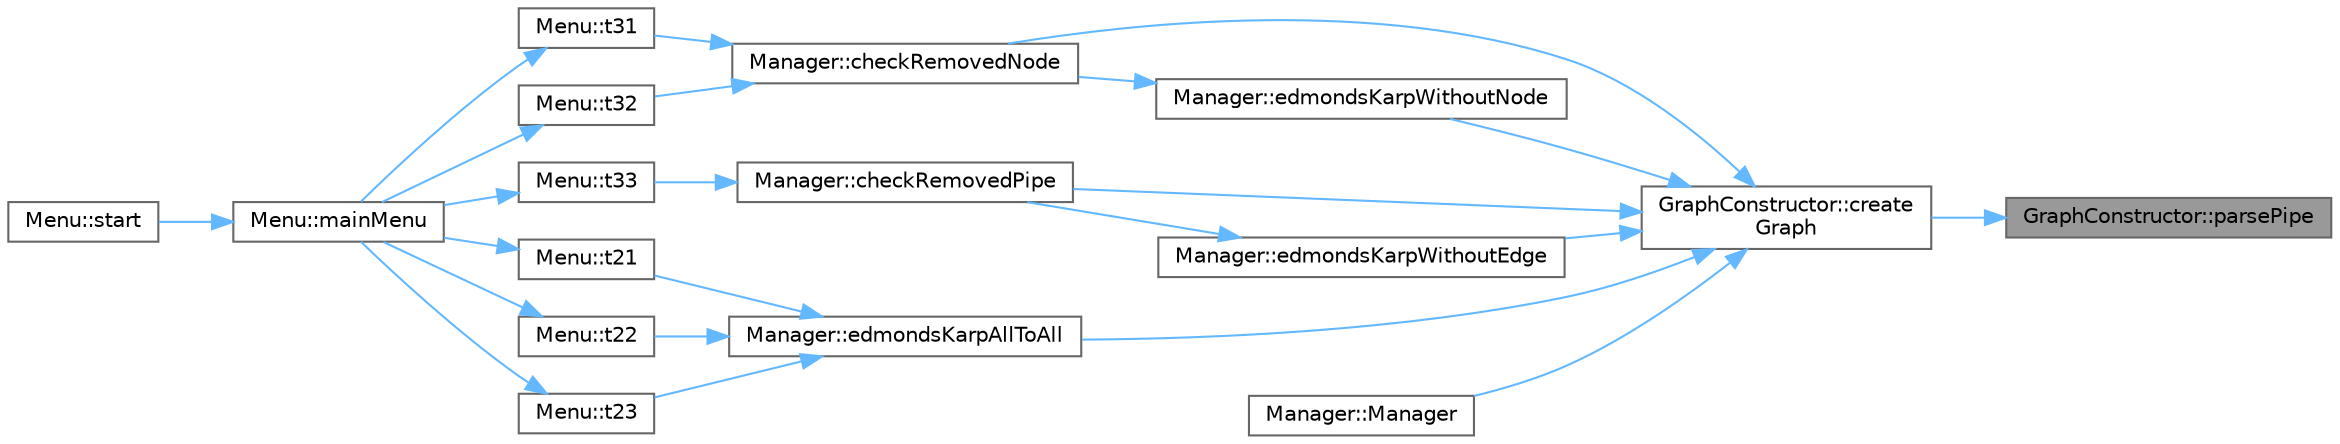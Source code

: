 digraph "GraphConstructor::parsePipe"
{
 // LATEX_PDF_SIZE
  bgcolor="transparent";
  edge [fontname=Helvetica,fontsize=10,labelfontname=Helvetica,labelfontsize=10];
  node [fontname=Helvetica,fontsize=10,shape=box,height=0.2,width=0.4];
  rankdir="RL";
  Node1 [label="GraphConstructor::parsePipe",height=0.2,width=0.4,color="gray40", fillcolor="grey60", style="filled", fontcolor="black",tooltip="Parses a line of input to extract pipe data."];
  Node1 -> Node2 [dir="back",color="steelblue1",style="solid"];
  Node2 [label="GraphConstructor::create\lGraph",height=0.2,width=0.4,color="grey40", fillcolor="white", style="filled",URL="$class_graph_constructor.html#adb7115eb34116290e3b6d4afdb39003a",tooltip="Creates a graph based on the provided data files."];
  Node2 -> Node3 [dir="back",color="steelblue1",style="solid"];
  Node3 [label="Manager::checkRemovedNode",height=0.2,width=0.4,color="grey40", fillcolor="white", style="filled",URL="$class_manager.html#a2b1826111fda5e45b53b4ebba9b617d9",tooltip="Checks the differences between the total edmonds karp and the edmonds karp with a deactivate node."];
  Node3 -> Node4 [dir="back",color="steelblue1",style="solid"];
  Node4 [label="Menu::t31",height=0.2,width=0.4,color="grey40", fillcolor="white", style="filled",URL="$class_menu.html#afcde54e3de0b594d5f0e28cf65f07cdb",tooltip="Performs task T3.1."];
  Node4 -> Node5 [dir="back",color="steelblue1",style="solid"];
  Node5 [label="Menu::mainMenu",height=0.2,width=0.4,color="grey40", fillcolor="white", style="filled",URL="$class_menu.html#aef9edee86d2ea460606361c92e061583",tooltip="Displays the main menu."];
  Node5 -> Node6 [dir="back",color="steelblue1",style="solid"];
  Node6 [label="Menu::start",height=0.2,width=0.4,color="grey40", fillcolor="white", style="filled",URL="$class_menu.html#ae1ec62e738dda7faaaec850bd0b58ffe",tooltip="Starts the menu system."];
  Node3 -> Node7 [dir="back",color="steelblue1",style="solid"];
  Node7 [label="Menu::t32",height=0.2,width=0.4,color="grey40", fillcolor="white", style="filled",URL="$class_menu.html#a8fa2ff0b65d80b58b1c11a83681ee46e",tooltip="Performs task T3.2."];
  Node7 -> Node5 [dir="back",color="steelblue1",style="solid"];
  Node2 -> Node8 [dir="back",color="steelblue1",style="solid"];
  Node8 [label="Manager::checkRemovedPipe",height=0.2,width=0.4,color="grey40", fillcolor="white", style="filled",URL="$class_manager.html#aea133665b7816f418ce75bc97136388a",tooltip="Checks the differences between the total edmonds karp and the edmonds karp with a deactivate edge."];
  Node8 -> Node9 [dir="back",color="steelblue1",style="solid"];
  Node9 [label="Menu::t33",height=0.2,width=0.4,color="grey40", fillcolor="white", style="filled",URL="$class_menu.html#a5cee0969dd7181991dc5088dfeff5857",tooltip="Performs task T3.2."];
  Node9 -> Node5 [dir="back",color="steelblue1",style="solid"];
  Node2 -> Node10 [dir="back",color="steelblue1",style="solid"];
  Node10 [label="Manager::edmondsKarpAllToAll",height=0.2,width=0.4,color="grey40", fillcolor="white", style="filled",URL="$class_manager.html#af84c18d730117c8e61fdade3f9686776",tooltip="Applies the Edmonds-Karp algorithm to find maximum between all reservoirs (source) and all cities (ta..."];
  Node10 -> Node11 [dir="back",color="steelblue1",style="solid"];
  Node11 [label="Menu::t21",height=0.2,width=0.4,color="grey40", fillcolor="white", style="filled",URL="$class_menu.html#a02f0ca346706ae1a5cf8a4f46d3f765f",tooltip="Performs task T2.1."];
  Node11 -> Node5 [dir="back",color="steelblue1",style="solid"];
  Node10 -> Node12 [dir="back",color="steelblue1",style="solid"];
  Node12 [label="Menu::t22",height=0.2,width=0.4,color="grey40", fillcolor="white", style="filled",URL="$class_menu.html#a3a891057aa945f55515f5f5ae30aca6b",tooltip="Performs task T2.2."];
  Node12 -> Node5 [dir="back",color="steelblue1",style="solid"];
  Node10 -> Node13 [dir="back",color="steelblue1",style="solid"];
  Node13 [label="Menu::t23",height=0.2,width=0.4,color="grey40", fillcolor="white", style="filled",URL="$class_menu.html#aaf0df335bfb448e92d5263300728a055",tooltip="Performs task T2.3."];
  Node13 -> Node5 [dir="back",color="steelblue1",style="solid"];
  Node2 -> Node14 [dir="back",color="steelblue1",style="solid"];
  Node14 [label="Manager::edmondsKarpWithoutEdge",height=0.2,width=0.4,color="grey40", fillcolor="white", style="filled",URL="$class_manager.html#ae175b50711c6f6d6c02072981c1a9e3b",tooltip="Do the edmonds karp with a deactivated edge."];
  Node14 -> Node8 [dir="back",color="steelblue1",style="solid"];
  Node2 -> Node15 [dir="back",color="steelblue1",style="solid"];
  Node15 [label="Manager::edmondsKarpWithoutNode",height=0.2,width=0.4,color="grey40", fillcolor="white", style="filled",URL="$class_manager.html#ab5649647765666bc6cbf8f65e701ec85",tooltip="Do the edmonds karp with a deactivated node."];
  Node15 -> Node3 [dir="back",color="steelblue1",style="solid"];
  Node2 -> Node16 [dir="back",color="steelblue1",style="solid"];
  Node16 [label="Manager::Manager",height=0.2,width=0.4,color="grey40", fillcolor="white", style="filled",URL="$class_manager.html#add5069030538b20e1065da85f363d9ac",tooltip="Constructor for Manager class."];
}
